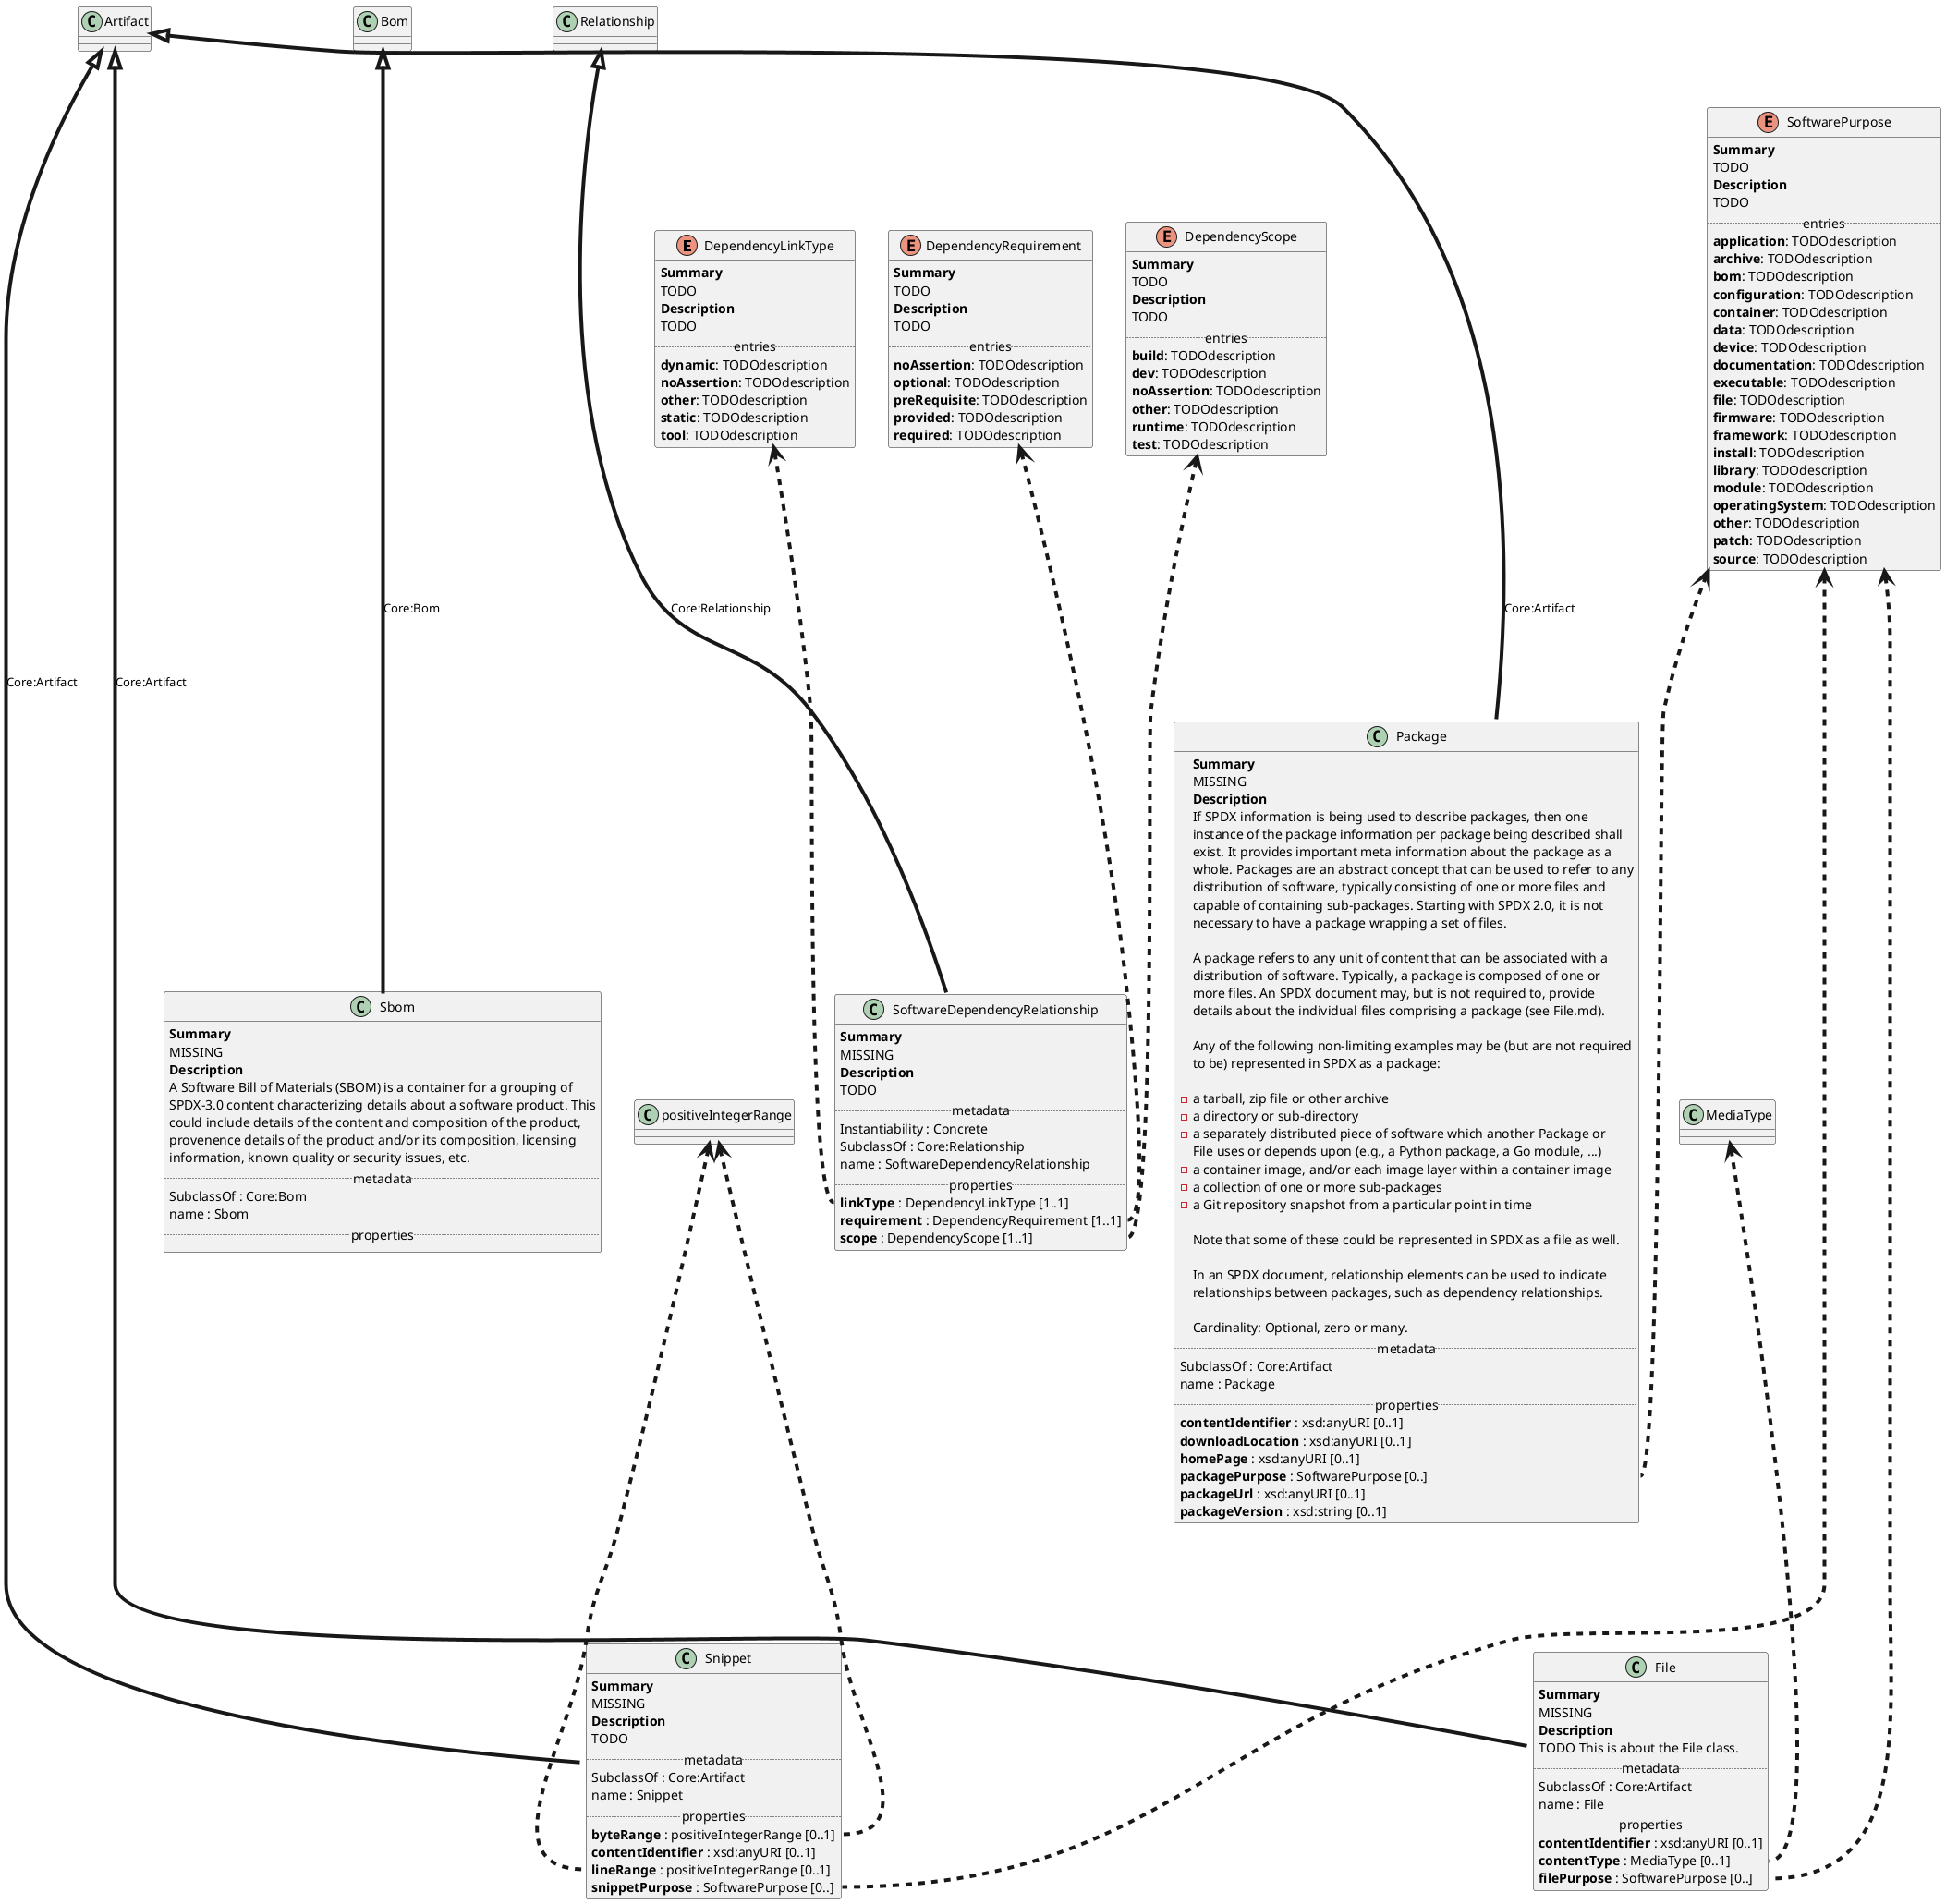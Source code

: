 @startuml
skinparam packageStyle rectangle
set separator none
' vocabulary
enum DependencyLinkType {
<b>Summary</b>
TODO
<b>Description</b>
TODO
.. entries ..
    <b>dynamic</b>: TODOdescription
    <b>noAssertion</b>: TODOdescription
    <b>other</b>: TODOdescription
    <b>static</b>: TODOdescription
    <b>tool</b>: TODOdescription
}
enum DependencyRequirement {
<b>Summary</b>
TODO
<b>Description</b>
TODO
.. entries ..
    <b>noAssertion</b>: TODOdescription
    <b>optional</b>: TODOdescription
    <b>preRequisite</b>: TODOdescription
    <b>provided</b>: TODOdescription
    <b>required</b>: TODOdescription
}
enum DependencyScope {
<b>Summary</b>
TODO
<b>Description</b>
TODO
.. entries ..
    <b>build</b>: TODOdescription
    <b>dev</b>: TODOdescription
    <b>noAssertion</b>: TODOdescription
    <b>other</b>: TODOdescription
    <b>runtime</b>: TODOdescription
    <b>test</b>: TODOdescription
}
enum SoftwarePurpose {
<b>Summary</b>
TODO
<b>Description</b>
TODO
.. entries ..
    <b>application</b>: TODOdescription
    <b>archive</b>: TODOdescription
    <b>bom</b>: TODOdescription
    <b>configuration</b>: TODOdescription
    <b>container</b>: TODOdescription
    <b>data</b>: TODOdescription
    <b>device</b>: TODOdescription
    <b>documentation</b>: TODOdescription
    <b>executable</b>: TODOdescription
    <b>file</b>: TODOdescription
    <b>firmware</b>: TODOdescription
    <b>framework</b>: TODOdescription
    <b>install</b>: TODOdescription
    <b>library</b>: TODOdescription
    <b>module</b>: TODOdescription
    <b>operatingSystem</b>: TODOdescription
    <b>other</b>: TODOdescription
    <b>patch</b>: TODOdescription
    <b>source</b>: TODOdescription
}
' classes
together {
class File {
<b>Summary</b>
MISSING
<b>Description</b>
TODO This is about the File class.
.. metadata ..
    SubclassOf : Core:Artifact
    name : File
.. properties ..
    <b>contentIdentifier </b>: xsd:anyURI [0..1]
    <b>contentType </b>: MediaType [0..1]
    <b>filePurpose </b>: SoftwarePurpose [0..]
}
"MediaType" <-[dashed,thickness=4]-- "File::contentType"
"SoftwarePurpose" <-[dashed,thickness=4]-- "File::filePurpose"
class Package {
<b>Summary</b>
MISSING
<b>Description</b>
If SPDX information is being used to describe packages, then one
instance of the package information per package being described shall
exist. It provides important meta information about the package as a
whole. Packages are an abstract concept that can be used to refer to any
distribution of software, typically consisting of one or more files and
capable of containing sub-packages. Starting with SPDX 2.0, it is not
necessary to have a package wrapping a set of files.

A package refers to any unit of content that can be associated with a
distribution of software. Typically, a package is composed of one or
more files. An SPDX document may, but is not required to, provide
details about the individual files comprising a package (see File.md).

Any of the following non-limiting examples may be (but are not required
to be) represented in SPDX as a package:

-   a tarball, zip file or other archive
-   a directory or sub-directory
-   a separately distributed piece of software which another Package or
    File uses or depends upon (e.g., a Python package, a Go module, ...)
-   a container image, and/or each image layer within a container image
-   a collection of one or more sub-packages
-   a Git repository snapshot from a particular point in time

Note that some of these could be represented in SPDX as a file as well.

In an SPDX document, relationship elements can be used to indicate
relationships between packages, such as dependency relationships.

Cardinality: Optional, zero or many.
.. metadata ..
    SubclassOf : Core:Artifact
    name : Package
.. properties ..
    <b>contentIdentifier </b>: xsd:anyURI [0..1]
    <b>downloadLocation </b>: xsd:anyURI [0..1]
    <b>homePage </b>: xsd:anyURI [0..1]
    <b>packagePurpose </b>: SoftwarePurpose [0..]
    <b>packageUrl </b>: xsd:anyURI [0..1]
    <b>packageVersion </b>: xsd:string [0..1]
}
"SoftwarePurpose" <-[dashed,thickness=4]-- "Package::packagePurpose"
class Sbom {
<b>Summary</b>
MISSING
<b>Description</b>
A Software Bill of Materials (SBOM) is a container for a grouping of
SPDX-3.0 content characterizing details about a software product. This
could include details of the content and composition of the product,
provenence details of the product and/or its composition, licensing
information, known quality or security issues, etc.
.. metadata ..
    SubclassOf : Core:Bom
    name : Sbom
.. properties ..
}
class Snippet {
<b>Summary</b>
MISSING
<b>Description</b>
TODO
.. metadata ..
    SubclassOf : Core:Artifact
    name : Snippet
.. properties ..
    <b>byteRange </b>: positiveIntegerRange [0..1]
    <b>contentIdentifier </b>: xsd:anyURI [0..1]
    <b>lineRange </b>: positiveIntegerRange [0..1]
    <b>snippetPurpose </b>: SoftwarePurpose [0..]
}
"positiveIntegerRange" <-[dashed,thickness=4]-- "Snippet::byteRange"
"positiveIntegerRange" <-[dashed,thickness=4]-- "Snippet::lineRange"
"SoftwarePurpose" <-[dashed,thickness=4]-- "Snippet::snippetPurpose"
class SoftwareDependencyRelationship {
<b>Summary</b>
MISSING
<b>Description</b>
TODO
.. metadata ..
    Instantiability : Concrete
    SubclassOf : Core:Relationship
    name : SoftwareDependencyRelationship
.. properties ..
    <b>linkType </b>: DependencyLinkType [1..1]
    <b>requirement </b>: DependencyRequirement [1..1]
    <b>scope </b>: DependencyScope [1..1]
}
"DependencyLinkType" <-[dashed,thickness=4]-- "SoftwareDependencyRelationship::linkType"
"DependencyRequirement" <-[dashed,thickness=4]-- "SoftwareDependencyRelationship::requirement"
"DependencyScope" <-[dashed,thickness=4]-- "SoftwareDependencyRelationship::scope"
}
"Artifact" <|-[thickness=4]--- "File" : Core:Artifact
"Artifact" <|-[thickness=4]--- "Package" : Core:Artifact
"Bom" <|-[thickness=4]--- "Sbom" : Core:Bom
"Artifact" <|-[thickness=4]--- "Snippet" : Core:Artifact
"Relationship" <|-[thickness=4]--- "SoftwareDependencyRelationship" : Core:Relationship
@enduml
